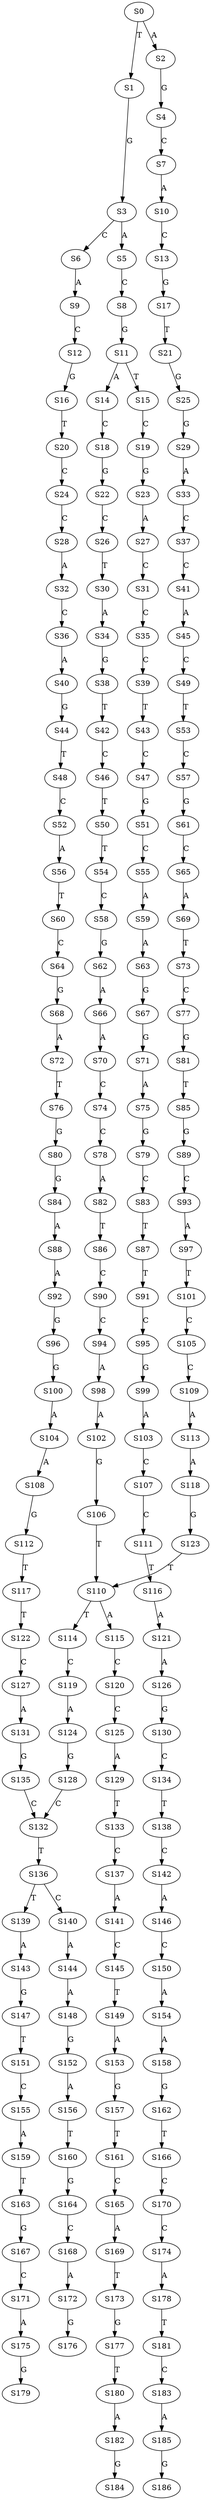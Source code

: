 strict digraph  {
	S0 -> S1 [ label = T ];
	S0 -> S2 [ label = A ];
	S1 -> S3 [ label = G ];
	S2 -> S4 [ label = G ];
	S3 -> S5 [ label = A ];
	S3 -> S6 [ label = C ];
	S4 -> S7 [ label = C ];
	S5 -> S8 [ label = C ];
	S6 -> S9 [ label = A ];
	S7 -> S10 [ label = A ];
	S8 -> S11 [ label = G ];
	S9 -> S12 [ label = C ];
	S10 -> S13 [ label = C ];
	S11 -> S14 [ label = A ];
	S11 -> S15 [ label = T ];
	S12 -> S16 [ label = G ];
	S13 -> S17 [ label = G ];
	S14 -> S18 [ label = C ];
	S15 -> S19 [ label = C ];
	S16 -> S20 [ label = T ];
	S17 -> S21 [ label = T ];
	S18 -> S22 [ label = G ];
	S19 -> S23 [ label = G ];
	S20 -> S24 [ label = C ];
	S21 -> S25 [ label = G ];
	S22 -> S26 [ label = C ];
	S23 -> S27 [ label = A ];
	S24 -> S28 [ label = C ];
	S25 -> S29 [ label = G ];
	S26 -> S30 [ label = T ];
	S27 -> S31 [ label = C ];
	S28 -> S32 [ label = A ];
	S29 -> S33 [ label = A ];
	S30 -> S34 [ label = A ];
	S31 -> S35 [ label = C ];
	S32 -> S36 [ label = C ];
	S33 -> S37 [ label = C ];
	S34 -> S38 [ label = G ];
	S35 -> S39 [ label = C ];
	S36 -> S40 [ label = A ];
	S37 -> S41 [ label = C ];
	S38 -> S42 [ label = T ];
	S39 -> S43 [ label = T ];
	S40 -> S44 [ label = G ];
	S41 -> S45 [ label = A ];
	S42 -> S46 [ label = C ];
	S43 -> S47 [ label = C ];
	S44 -> S48 [ label = T ];
	S45 -> S49 [ label = C ];
	S46 -> S50 [ label = T ];
	S47 -> S51 [ label = G ];
	S48 -> S52 [ label = C ];
	S49 -> S53 [ label = T ];
	S50 -> S54 [ label = T ];
	S51 -> S55 [ label = C ];
	S52 -> S56 [ label = A ];
	S53 -> S57 [ label = C ];
	S54 -> S58 [ label = C ];
	S55 -> S59 [ label = A ];
	S56 -> S60 [ label = T ];
	S57 -> S61 [ label = G ];
	S58 -> S62 [ label = G ];
	S59 -> S63 [ label = A ];
	S60 -> S64 [ label = C ];
	S61 -> S65 [ label = C ];
	S62 -> S66 [ label = A ];
	S63 -> S67 [ label = G ];
	S64 -> S68 [ label = G ];
	S65 -> S69 [ label = A ];
	S66 -> S70 [ label = A ];
	S67 -> S71 [ label = G ];
	S68 -> S72 [ label = A ];
	S69 -> S73 [ label = T ];
	S70 -> S74 [ label = C ];
	S71 -> S75 [ label = A ];
	S72 -> S76 [ label = T ];
	S73 -> S77 [ label = C ];
	S74 -> S78 [ label = C ];
	S75 -> S79 [ label = G ];
	S76 -> S80 [ label = G ];
	S77 -> S81 [ label = G ];
	S78 -> S82 [ label = A ];
	S79 -> S83 [ label = C ];
	S80 -> S84 [ label = G ];
	S81 -> S85 [ label = T ];
	S82 -> S86 [ label = T ];
	S83 -> S87 [ label = T ];
	S84 -> S88 [ label = A ];
	S85 -> S89 [ label = G ];
	S86 -> S90 [ label = C ];
	S87 -> S91 [ label = T ];
	S88 -> S92 [ label = A ];
	S89 -> S93 [ label = C ];
	S90 -> S94 [ label = C ];
	S91 -> S95 [ label = C ];
	S92 -> S96 [ label = G ];
	S93 -> S97 [ label = A ];
	S94 -> S98 [ label = A ];
	S95 -> S99 [ label = G ];
	S96 -> S100 [ label = G ];
	S97 -> S101 [ label = T ];
	S98 -> S102 [ label = A ];
	S99 -> S103 [ label = A ];
	S100 -> S104 [ label = A ];
	S101 -> S105 [ label = C ];
	S102 -> S106 [ label = G ];
	S103 -> S107 [ label = C ];
	S104 -> S108 [ label = A ];
	S105 -> S109 [ label = C ];
	S106 -> S110 [ label = T ];
	S107 -> S111 [ label = C ];
	S108 -> S112 [ label = G ];
	S109 -> S113 [ label = A ];
	S110 -> S114 [ label = T ];
	S110 -> S115 [ label = A ];
	S111 -> S116 [ label = T ];
	S112 -> S117 [ label = T ];
	S113 -> S118 [ label = A ];
	S114 -> S119 [ label = C ];
	S115 -> S120 [ label = C ];
	S116 -> S121 [ label = A ];
	S117 -> S122 [ label = T ];
	S118 -> S123 [ label = G ];
	S119 -> S124 [ label = A ];
	S120 -> S125 [ label = C ];
	S121 -> S126 [ label = A ];
	S122 -> S127 [ label = C ];
	S123 -> S110 [ label = T ];
	S124 -> S128 [ label = G ];
	S125 -> S129 [ label = A ];
	S126 -> S130 [ label = G ];
	S127 -> S131 [ label = A ];
	S128 -> S132 [ label = C ];
	S129 -> S133 [ label = T ];
	S130 -> S134 [ label = C ];
	S131 -> S135 [ label = G ];
	S132 -> S136 [ label = T ];
	S133 -> S137 [ label = C ];
	S134 -> S138 [ label = T ];
	S135 -> S132 [ label = C ];
	S136 -> S139 [ label = T ];
	S136 -> S140 [ label = C ];
	S137 -> S141 [ label = A ];
	S138 -> S142 [ label = C ];
	S139 -> S143 [ label = A ];
	S140 -> S144 [ label = A ];
	S141 -> S145 [ label = C ];
	S142 -> S146 [ label = A ];
	S143 -> S147 [ label = G ];
	S144 -> S148 [ label = A ];
	S145 -> S149 [ label = T ];
	S146 -> S150 [ label = C ];
	S147 -> S151 [ label = T ];
	S148 -> S152 [ label = G ];
	S149 -> S153 [ label = A ];
	S150 -> S154 [ label = A ];
	S151 -> S155 [ label = C ];
	S152 -> S156 [ label = A ];
	S153 -> S157 [ label = G ];
	S154 -> S158 [ label = A ];
	S155 -> S159 [ label = A ];
	S156 -> S160 [ label = T ];
	S157 -> S161 [ label = T ];
	S158 -> S162 [ label = G ];
	S159 -> S163 [ label = T ];
	S160 -> S164 [ label = G ];
	S161 -> S165 [ label = C ];
	S162 -> S166 [ label = T ];
	S163 -> S167 [ label = G ];
	S164 -> S168 [ label = C ];
	S165 -> S169 [ label = A ];
	S166 -> S170 [ label = C ];
	S167 -> S171 [ label = C ];
	S168 -> S172 [ label = A ];
	S169 -> S173 [ label = T ];
	S170 -> S174 [ label = C ];
	S171 -> S175 [ label = A ];
	S172 -> S176 [ label = G ];
	S173 -> S177 [ label = G ];
	S174 -> S178 [ label = A ];
	S175 -> S179 [ label = G ];
	S177 -> S180 [ label = T ];
	S178 -> S181 [ label = T ];
	S180 -> S182 [ label = A ];
	S181 -> S183 [ label = C ];
	S182 -> S184 [ label = G ];
	S183 -> S185 [ label = A ];
	S185 -> S186 [ label = G ];
}
